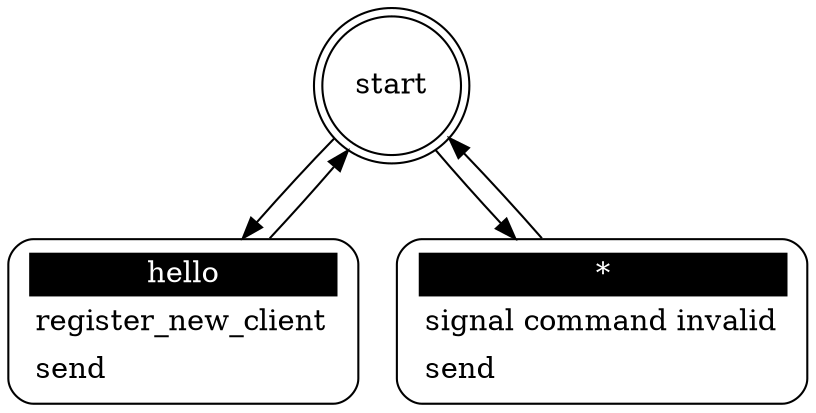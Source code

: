 ## Automatically generated from joex_server.xml by gsl
digraph "joex_server" {

 "start" [shape = "doublecircle"];
 "start hello" [shape = "Mrecord" style = solid label = <<table border="0" cellborder="0" cellpadding="3" bgcolor="white"><tr><td bgcolor="black" align="center" colspan="2"><font color="white">hello</font></td></tr><tr><td align="left" port="r3">register_new_client</td></tr><tr><td align="left" port="r3">send</td></tr></table>>];
 "start" -> "start hello";
 "start hello" -> "start";
 "start *" [shape = "Mrecord" style = solid label = <<table border="0" cellborder="0" cellpadding="3" bgcolor="white"><tr><td bgcolor="black" align="center" colspan="2"><font color="white">*</font></td></tr><tr><td align="left" port="r3">signal command invalid</td></tr><tr><td align="left" port="r3">send</td></tr></table>>];
 "start" -> "start *";
 "start *" -> "start";
}
